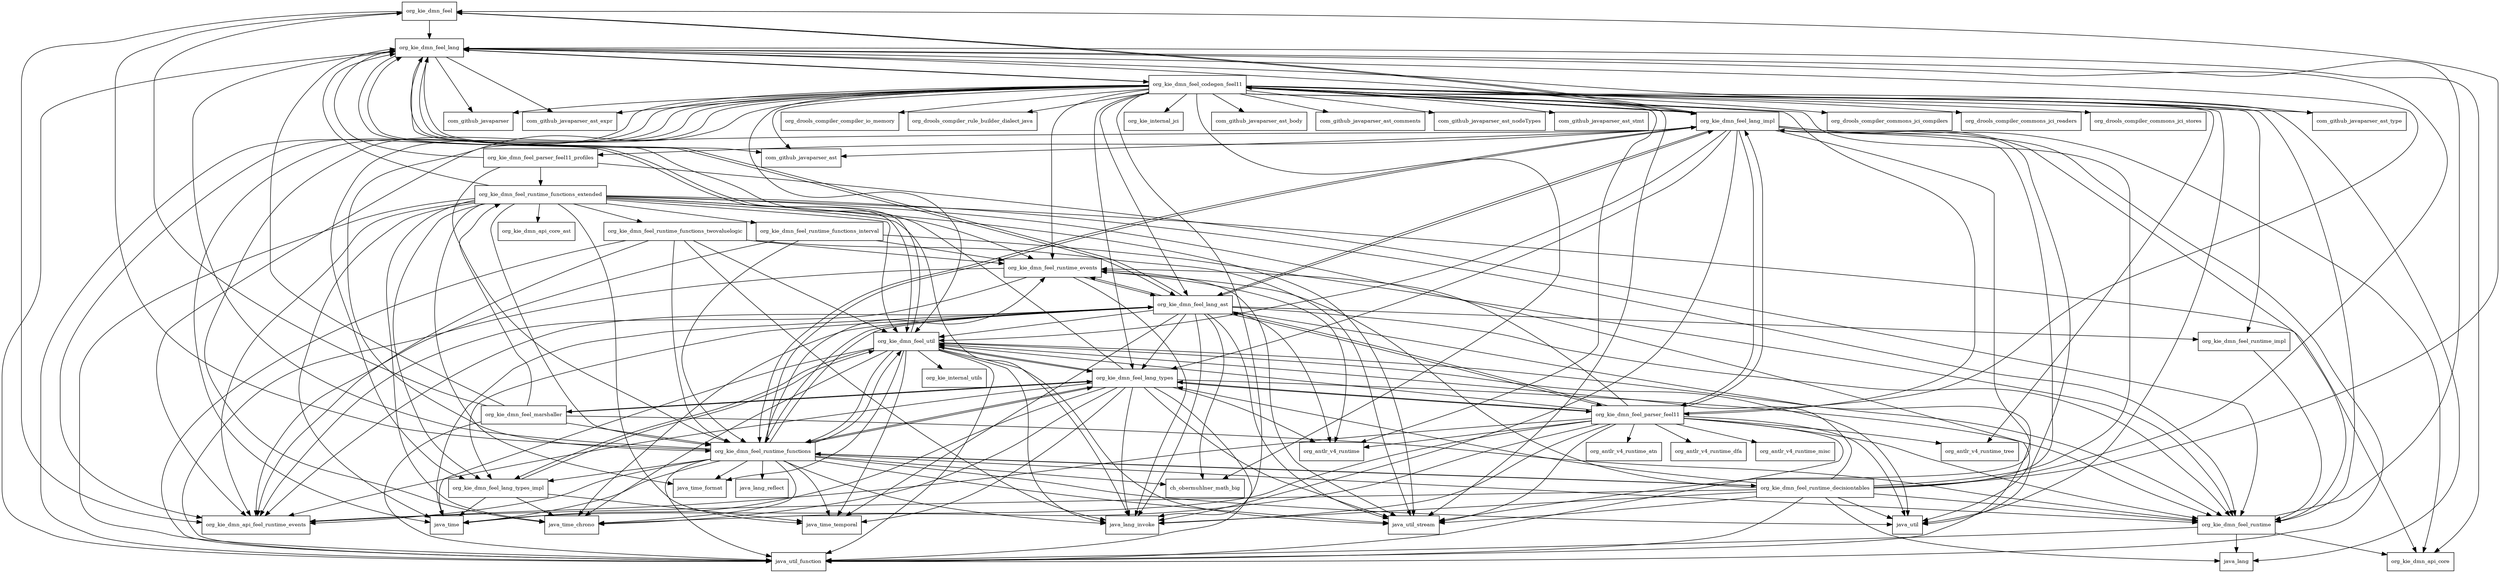 digraph kie_dmn_feel_7_24_0_Final_package_dependencies {
  node [shape = box, fontsize=10.0];
  org_kie_dmn_feel -> org_kie_dmn_api_feel_runtime_events;
  org_kie_dmn_feel -> org_kie_dmn_feel_lang;
  org_kie_dmn_feel -> org_kie_dmn_feel_lang_impl;
  org_kie_dmn_feel_codegen_feel11 -> ch_obermuhlner_math_big;
  org_kie_dmn_feel_codegen_feel11 -> com_github_javaparser;
  org_kie_dmn_feel_codegen_feel11 -> com_github_javaparser_ast;
  org_kie_dmn_feel_codegen_feel11 -> com_github_javaparser_ast_body;
  org_kie_dmn_feel_codegen_feel11 -> com_github_javaparser_ast_comments;
  org_kie_dmn_feel_codegen_feel11 -> com_github_javaparser_ast_expr;
  org_kie_dmn_feel_codegen_feel11 -> com_github_javaparser_ast_nodeTypes;
  org_kie_dmn_feel_codegen_feel11 -> com_github_javaparser_ast_stmt;
  org_kie_dmn_feel_codegen_feel11 -> com_github_javaparser_ast_type;
  org_kie_dmn_feel_codegen_feel11 -> java_lang;
  org_kie_dmn_feel_codegen_feel11 -> java_lang_invoke;
  org_kie_dmn_feel_codegen_feel11 -> java_time;
  org_kie_dmn_feel_codegen_feel11 -> java_time_chrono;
  org_kie_dmn_feel_codegen_feel11 -> java_util;
  org_kie_dmn_feel_codegen_feel11 -> java_util_function;
  org_kie_dmn_feel_codegen_feel11 -> java_util_stream;
  org_kie_dmn_feel_codegen_feel11 -> org_antlr_v4_runtime;
  org_kie_dmn_feel_codegen_feel11 -> org_antlr_v4_runtime_tree;
  org_kie_dmn_feel_codegen_feel11 -> org_drools_compiler_commons_jci_compilers;
  org_kie_dmn_feel_codegen_feel11 -> org_drools_compiler_commons_jci_readers;
  org_kie_dmn_feel_codegen_feel11 -> org_drools_compiler_commons_jci_stores;
  org_kie_dmn_feel_codegen_feel11 -> org_drools_compiler_compiler_io_memory;
  org_kie_dmn_feel_codegen_feel11 -> org_drools_compiler_rule_builder_dialect_java;
  org_kie_dmn_feel_codegen_feel11 -> org_kie_dmn_api_feel_runtime_events;
  org_kie_dmn_feel_codegen_feel11 -> org_kie_dmn_feel_lang;
  org_kie_dmn_feel_codegen_feel11 -> org_kie_dmn_feel_lang_ast;
  org_kie_dmn_feel_codegen_feel11 -> org_kie_dmn_feel_lang_impl;
  org_kie_dmn_feel_codegen_feel11 -> org_kie_dmn_feel_lang_types;
  org_kie_dmn_feel_codegen_feel11 -> org_kie_dmn_feel_lang_types_impl;
  org_kie_dmn_feel_codegen_feel11 -> org_kie_dmn_feel_parser_feel11;
  org_kie_dmn_feel_codegen_feel11 -> org_kie_dmn_feel_runtime;
  org_kie_dmn_feel_codegen_feel11 -> org_kie_dmn_feel_runtime_events;
  org_kie_dmn_feel_codegen_feel11 -> org_kie_dmn_feel_runtime_functions;
  org_kie_dmn_feel_codegen_feel11 -> org_kie_dmn_feel_runtime_impl;
  org_kie_dmn_feel_codegen_feel11 -> org_kie_dmn_feel_util;
  org_kie_dmn_feel_codegen_feel11 -> org_kie_internal_jci;
  org_kie_dmn_feel_lang -> com_github_javaparser;
  org_kie_dmn_feel_lang -> com_github_javaparser_ast;
  org_kie_dmn_feel_lang -> com_github_javaparser_ast_expr;
  org_kie_dmn_feel_lang -> com_github_javaparser_ast_type;
  org_kie_dmn_feel_lang -> java_util_function;
  org_kie_dmn_feel_lang -> org_kie_dmn_api_core;
  org_kie_dmn_feel_lang -> org_kie_dmn_feel_codegen_feel11;
  org_kie_dmn_feel_lang -> org_kie_dmn_feel_lang_ast;
  org_kie_dmn_feel_lang -> org_kie_dmn_feel_util;
  org_kie_dmn_feel_lang_ast -> ch_obermuhlner_math_big;
  org_kie_dmn_feel_lang_ast -> java_lang_invoke;
  org_kie_dmn_feel_lang_ast -> java_time;
  org_kie_dmn_feel_lang_ast -> java_time_chrono;
  org_kie_dmn_feel_lang_ast -> java_time_temporal;
  org_kie_dmn_feel_lang_ast -> java_util_function;
  org_kie_dmn_feel_lang_ast -> java_util_stream;
  org_kie_dmn_feel_lang_ast -> org_antlr_v4_runtime;
  org_kie_dmn_feel_lang_ast -> org_kie_dmn_api_feel_runtime_events;
  org_kie_dmn_feel_lang_ast -> org_kie_dmn_feel_lang;
  org_kie_dmn_feel_lang_ast -> org_kie_dmn_feel_lang_impl;
  org_kie_dmn_feel_lang_ast -> org_kie_dmn_feel_lang_types;
  org_kie_dmn_feel_lang_ast -> org_kie_dmn_feel_lang_types_impl;
  org_kie_dmn_feel_lang_ast -> org_kie_dmn_feel_parser_feel11;
  org_kie_dmn_feel_lang_ast -> org_kie_dmn_feel_runtime;
  org_kie_dmn_feel_lang_ast -> org_kie_dmn_feel_runtime_events;
  org_kie_dmn_feel_lang_ast -> org_kie_dmn_feel_runtime_functions;
  org_kie_dmn_feel_lang_ast -> org_kie_dmn_feel_runtime_impl;
  org_kie_dmn_feel_lang_ast -> org_kie_dmn_feel_util;
  org_kie_dmn_feel_lang_impl -> com_github_javaparser_ast;
  org_kie_dmn_feel_lang_impl -> java_lang_invoke;
  org_kie_dmn_feel_lang_impl -> java_util;
  org_kie_dmn_feel_lang_impl -> java_util_function;
  org_kie_dmn_feel_lang_impl -> java_util_stream;
  org_kie_dmn_feel_lang_impl -> org_kie_dmn_api_core;
  org_kie_dmn_feel_lang_impl -> org_kie_dmn_api_feel_runtime_events;
  org_kie_dmn_feel_lang_impl -> org_kie_dmn_feel;
  org_kie_dmn_feel_lang_impl -> org_kie_dmn_feel_codegen_feel11;
  org_kie_dmn_feel_lang_impl -> org_kie_dmn_feel_lang;
  org_kie_dmn_feel_lang_impl -> org_kie_dmn_feel_lang_ast;
  org_kie_dmn_feel_lang_impl -> org_kie_dmn_feel_lang_types;
  org_kie_dmn_feel_lang_impl -> org_kie_dmn_feel_parser_feel11;
  org_kie_dmn_feel_lang_impl -> org_kie_dmn_feel_parser_feel11_profiles;
  org_kie_dmn_feel_lang_impl -> org_kie_dmn_feel_runtime;
  org_kie_dmn_feel_lang_impl -> org_kie_dmn_feel_runtime_functions;
  org_kie_dmn_feel_lang_impl -> org_kie_dmn_feel_util;
  org_kie_dmn_feel_lang_types -> java_lang_invoke;
  org_kie_dmn_feel_lang_types -> java_time;
  org_kie_dmn_feel_lang_types -> java_time_chrono;
  org_kie_dmn_feel_lang_types -> java_time_temporal;
  org_kie_dmn_feel_lang_types -> java_util_function;
  org_kie_dmn_feel_lang_types -> java_util_stream;
  org_kie_dmn_feel_lang_types -> org_antlr_v4_runtime;
  org_kie_dmn_feel_lang_types -> org_kie_dmn_api_feel_runtime_events;
  org_kie_dmn_feel_lang_types -> org_kie_dmn_feel_lang;
  org_kie_dmn_feel_lang_types -> org_kie_dmn_feel_marshaller;
  org_kie_dmn_feel_lang_types -> org_kie_dmn_feel_parser_feel11;
  org_kie_dmn_feel_lang_types -> org_kie_dmn_feel_runtime;
  org_kie_dmn_feel_lang_types -> org_kie_dmn_feel_runtime_functions;
  org_kie_dmn_feel_lang_types -> org_kie_dmn_feel_util;
  org_kie_dmn_feel_lang_types_impl -> java_time;
  org_kie_dmn_feel_lang_types_impl -> java_time_chrono;
  org_kie_dmn_feel_lang_types_impl -> java_time_temporal;
  org_kie_dmn_feel_lang_types_impl -> org_kie_dmn_feel_util;
  org_kie_dmn_feel_marshaller -> java_util_function;
  org_kie_dmn_feel_marshaller -> org_kie_dmn_feel;
  org_kie_dmn_feel_marshaller -> org_kie_dmn_feel_lang;
  org_kie_dmn_feel_marshaller -> org_kie_dmn_feel_lang_types;
  org_kie_dmn_feel_marshaller -> org_kie_dmn_feel_runtime;
  org_kie_dmn_feel_marshaller -> org_kie_dmn_feel_runtime_functions;
  org_kie_dmn_feel_marshaller -> org_kie_dmn_feel_runtime_functions_extended;
  org_kie_dmn_feel_parser_feel11 -> java_lang_invoke;
  org_kie_dmn_feel_parser_feel11 -> java_time;
  org_kie_dmn_feel_parser_feel11 -> java_time_chrono;
  org_kie_dmn_feel_parser_feel11 -> java_util;
  org_kie_dmn_feel_parser_feel11 -> java_util_function;
  org_kie_dmn_feel_parser_feel11 -> java_util_stream;
  org_kie_dmn_feel_parser_feel11 -> org_antlr_v4_runtime;
  org_kie_dmn_feel_parser_feel11 -> org_antlr_v4_runtime_atn;
  org_kie_dmn_feel_parser_feel11 -> org_antlr_v4_runtime_dfa;
  org_kie_dmn_feel_parser_feel11 -> org_antlr_v4_runtime_misc;
  org_kie_dmn_feel_parser_feel11 -> org_antlr_v4_runtime_tree;
  org_kie_dmn_feel_parser_feel11 -> org_kie_dmn_api_feel_runtime_events;
  org_kie_dmn_feel_parser_feel11 -> org_kie_dmn_feel_lang;
  org_kie_dmn_feel_parser_feel11 -> org_kie_dmn_feel_lang_ast;
  org_kie_dmn_feel_parser_feel11 -> org_kie_dmn_feel_lang_impl;
  org_kie_dmn_feel_parser_feel11 -> org_kie_dmn_feel_lang_types;
  org_kie_dmn_feel_parser_feel11 -> org_kie_dmn_feel_runtime;
  org_kie_dmn_feel_parser_feel11 -> org_kie_dmn_feel_runtime_events;
  org_kie_dmn_feel_parser_feel11 -> org_kie_dmn_feel_util;
  org_kie_dmn_feel_parser_feel11_profiles -> org_kie_dmn_feel_lang;
  org_kie_dmn_feel_parser_feel11_profiles -> org_kie_dmn_feel_runtime;
  org_kie_dmn_feel_parser_feel11_profiles -> org_kie_dmn_feel_runtime_functions;
  org_kie_dmn_feel_parser_feel11_profiles -> org_kie_dmn_feel_runtime_functions_extended;
  org_kie_dmn_feel_runtime -> java_lang;
  org_kie_dmn_feel_runtime -> java_util_function;
  org_kie_dmn_feel_runtime -> org_kie_dmn_api_core;
  org_kie_dmn_feel_runtime -> org_kie_dmn_feel_lang;
  org_kie_dmn_feel_runtime_decisiontables -> java_lang;
  org_kie_dmn_feel_runtime_decisiontables -> java_lang_invoke;
  org_kie_dmn_feel_runtime_decisiontables -> java_util;
  org_kie_dmn_feel_runtime_decisiontables -> java_util_function;
  org_kie_dmn_feel_runtime_decisiontables -> java_util_stream;
  org_kie_dmn_feel_runtime_decisiontables -> org_kie_dmn_api_feel_runtime_events;
  org_kie_dmn_feel_runtime_decisiontables -> org_kie_dmn_feel;
  org_kie_dmn_feel_runtime_decisiontables -> org_kie_dmn_feel_codegen_feel11;
  org_kie_dmn_feel_runtime_decisiontables -> org_kie_dmn_feel_lang;
  org_kie_dmn_feel_runtime_decisiontables -> org_kie_dmn_feel_lang_impl;
  org_kie_dmn_feel_runtime_decisiontables -> org_kie_dmn_feel_lang_types;
  org_kie_dmn_feel_runtime_decisiontables -> org_kie_dmn_feel_runtime;
  org_kie_dmn_feel_runtime_decisiontables -> org_kie_dmn_feel_runtime_events;
  org_kie_dmn_feel_runtime_decisiontables -> org_kie_dmn_feel_runtime_functions;
  org_kie_dmn_feel_runtime_decisiontables -> org_kie_dmn_feel_util;
  org_kie_dmn_feel_runtime_events -> java_lang_invoke;
  org_kie_dmn_feel_runtime_events -> java_util_function;
  org_kie_dmn_feel_runtime_events -> java_util_stream;
  org_kie_dmn_feel_runtime_events -> org_antlr_v4_runtime;
  org_kie_dmn_feel_runtime_events -> org_kie_dmn_api_feel_runtime_events;
  org_kie_dmn_feel_runtime_events -> org_kie_dmn_feel_lang_ast;
  org_kie_dmn_feel_runtime_functions -> ch_obermuhlner_math_big;
  org_kie_dmn_feel_runtime_functions -> java_lang_invoke;
  org_kie_dmn_feel_runtime_functions -> java_lang_reflect;
  org_kie_dmn_feel_runtime_functions -> java_time;
  org_kie_dmn_feel_runtime_functions -> java_time_chrono;
  org_kie_dmn_feel_runtime_functions -> java_time_format;
  org_kie_dmn_feel_runtime_functions -> java_time_temporal;
  org_kie_dmn_feel_runtime_functions -> java_util;
  org_kie_dmn_feel_runtime_functions -> java_util_function;
  org_kie_dmn_feel_runtime_functions -> java_util_stream;
  org_kie_dmn_feel_runtime_functions -> org_kie_dmn_api_feel_runtime_events;
  org_kie_dmn_feel_runtime_functions -> org_kie_dmn_feel;
  org_kie_dmn_feel_runtime_functions -> org_kie_dmn_feel_lang;
  org_kie_dmn_feel_runtime_functions -> org_kie_dmn_feel_lang_ast;
  org_kie_dmn_feel_runtime_functions -> org_kie_dmn_feel_lang_impl;
  org_kie_dmn_feel_runtime_functions -> org_kie_dmn_feel_lang_types;
  org_kie_dmn_feel_runtime_functions -> org_kie_dmn_feel_lang_types_impl;
  org_kie_dmn_feel_runtime_functions -> org_kie_dmn_feel_runtime;
  org_kie_dmn_feel_runtime_functions -> org_kie_dmn_feel_runtime_decisiontables;
  org_kie_dmn_feel_runtime_functions -> org_kie_dmn_feel_runtime_events;
  org_kie_dmn_feel_runtime_functions -> org_kie_dmn_feel_util;
  org_kie_dmn_feel_runtime_functions_extended -> java_lang_invoke;
  org_kie_dmn_feel_runtime_functions_extended -> java_time;
  org_kie_dmn_feel_runtime_functions_extended -> java_time_chrono;
  org_kie_dmn_feel_runtime_functions_extended -> java_time_format;
  org_kie_dmn_feel_runtime_functions_extended -> java_time_temporal;
  org_kie_dmn_feel_runtime_functions_extended -> java_util;
  org_kie_dmn_feel_runtime_functions_extended -> java_util_function;
  org_kie_dmn_feel_runtime_functions_extended -> java_util_stream;
  org_kie_dmn_feel_runtime_functions_extended -> org_kie_dmn_api_core;
  org_kie_dmn_feel_runtime_functions_extended -> org_kie_dmn_api_core_ast;
  org_kie_dmn_feel_runtime_functions_extended -> org_kie_dmn_api_feel_runtime_events;
  org_kie_dmn_feel_runtime_functions_extended -> org_kie_dmn_feel_lang;
  org_kie_dmn_feel_runtime_functions_extended -> org_kie_dmn_feel_lang_types_impl;
  org_kie_dmn_feel_runtime_functions_extended -> org_kie_dmn_feel_runtime;
  org_kie_dmn_feel_runtime_functions_extended -> org_kie_dmn_feel_runtime_events;
  org_kie_dmn_feel_runtime_functions_extended -> org_kie_dmn_feel_runtime_functions;
  org_kie_dmn_feel_runtime_functions_extended -> org_kie_dmn_feel_runtime_functions_interval;
  org_kie_dmn_feel_runtime_functions_extended -> org_kie_dmn_feel_runtime_functions_twovaluelogic;
  org_kie_dmn_feel_runtime_functions_extended -> org_kie_dmn_feel_util;
  org_kie_dmn_feel_runtime_functions_interval -> org_kie_dmn_api_feel_runtime_events;
  org_kie_dmn_feel_runtime_functions_interval -> org_kie_dmn_feel_runtime;
  org_kie_dmn_feel_runtime_functions_interval -> org_kie_dmn_feel_runtime_events;
  org_kie_dmn_feel_runtime_functions_interval -> org_kie_dmn_feel_runtime_functions;
  org_kie_dmn_feel_runtime_functions_twovaluelogic -> java_lang_invoke;
  org_kie_dmn_feel_runtime_functions_twovaluelogic -> java_util_function;
  org_kie_dmn_feel_runtime_functions_twovaluelogic -> java_util_stream;
  org_kie_dmn_feel_runtime_functions_twovaluelogic -> org_kie_dmn_api_feel_runtime_events;
  org_kie_dmn_feel_runtime_functions_twovaluelogic -> org_kie_dmn_feel_runtime_events;
  org_kie_dmn_feel_runtime_functions_twovaluelogic -> org_kie_dmn_feel_runtime_functions;
  org_kie_dmn_feel_runtime_functions_twovaluelogic -> org_kie_dmn_feel_util;
  org_kie_dmn_feel_runtime_impl -> org_kie_dmn_feel_runtime;
  org_kie_dmn_feel_util -> java_lang_invoke;
  org_kie_dmn_feel_util -> java_time;
  org_kie_dmn_feel_util -> java_time_chrono;
  org_kie_dmn_feel_util -> java_time_format;
  org_kie_dmn_feel_util -> java_time_temporal;
  org_kie_dmn_feel_util -> java_util;
  org_kie_dmn_feel_util -> java_util_function;
  org_kie_dmn_feel_util -> java_util_stream;
  org_kie_dmn_feel_util -> org_kie_dmn_feel_lang;
  org_kie_dmn_feel_util -> org_kie_dmn_feel_lang_types;
  org_kie_dmn_feel_util -> org_kie_dmn_feel_lang_types_impl;
  org_kie_dmn_feel_util -> org_kie_dmn_feel_runtime;
  org_kie_dmn_feel_util -> org_kie_dmn_feel_runtime_functions;
  org_kie_dmn_feel_util -> org_kie_internal_utils;
}
